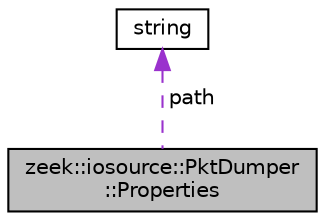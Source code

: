 digraph "zeek::iosource::PktDumper::Properties"
{
 // LATEX_PDF_SIZE
  edge [fontname="Helvetica",fontsize="10",labelfontname="Helvetica",labelfontsize="10"];
  node [fontname="Helvetica",fontsize="10",shape=record];
  Node1 [label="zeek::iosource::PktDumper\l::Properties",height=0.2,width=0.4,color="black", fillcolor="grey75", style="filled", fontcolor="black",tooltip=" "];
  Node2 -> Node1 [dir="back",color="darkorchid3",fontsize="10",style="dashed",label=" path" ,fontname="Helvetica"];
  Node2 [label="string",height=0.2,width=0.4,color="black", fillcolor="white", style="filled",tooltip=" "];
}
